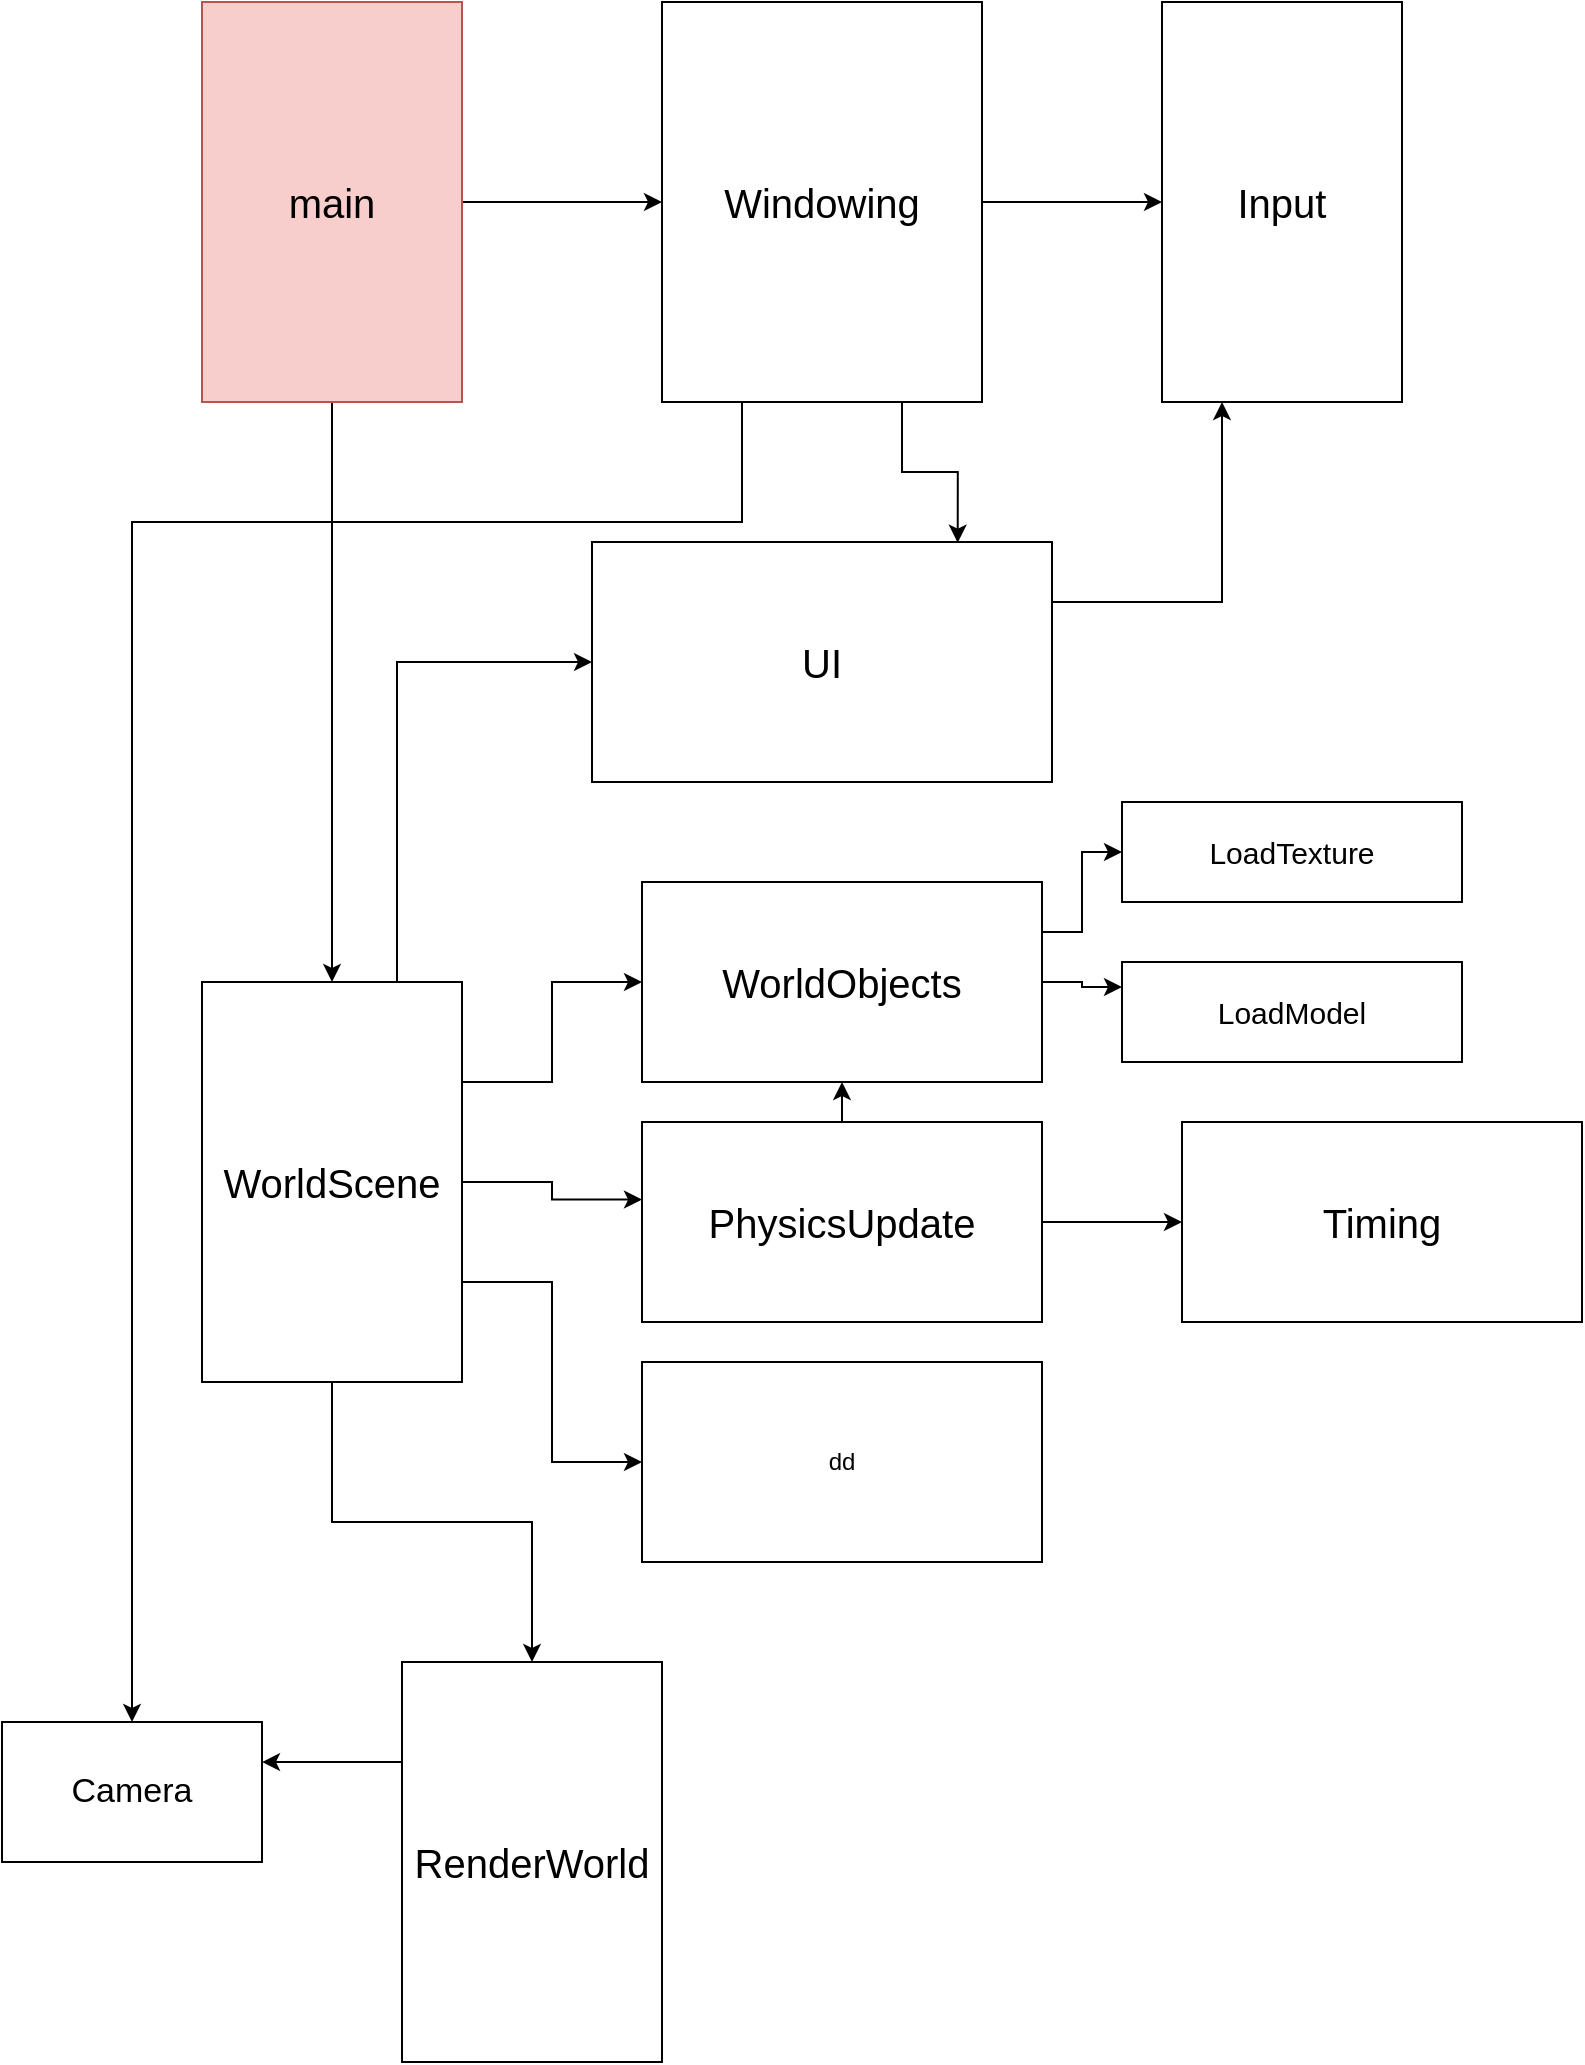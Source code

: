 <mxfile version="24.7.12">
  <diagram name="Page-1" id="JSYTxsd_fYq3KIvitO5T">
    <mxGraphModel dx="1509" dy="837" grid="1" gridSize="10" guides="1" tooltips="1" connect="1" arrows="1" fold="1" page="1" pageScale="1" pageWidth="850" pageHeight="1100" math="0" shadow="0">
      <root>
        <mxCell id="0" />
        <mxCell id="1" parent="0" />
        <mxCell id="kixFezNk9ppXR9yLYURB-8" style="edgeStyle=orthogonalEdgeStyle;rounded=0;orthogonalLoop=1;jettySize=auto;html=1;entryX=0;entryY=0.5;entryDx=0;entryDy=0;" edge="1" parent="1" source="kixFezNk9ppXR9yLYURB-5" target="kixFezNk9ppXR9yLYURB-6">
          <mxGeometry relative="1" as="geometry" />
        </mxCell>
        <mxCell id="kixFezNk9ppXR9yLYURB-11" style="edgeStyle=orthogonalEdgeStyle;rounded=0;orthogonalLoop=1;jettySize=auto;html=1;entryX=0.5;entryY=0;entryDx=0;entryDy=0;" edge="1" parent="1" source="kixFezNk9ppXR9yLYURB-5" target="kixFezNk9ppXR9yLYURB-10">
          <mxGeometry relative="1" as="geometry" />
        </mxCell>
        <mxCell id="kixFezNk9ppXR9yLYURB-5" value="&lt;font style=&quot;font-size: 20px;&quot;&gt;main&lt;/font&gt;" style="rounded=0;whiteSpace=wrap;html=1;fillColor=#f8cecc;strokeColor=#b85450;" vertex="1" parent="1">
          <mxGeometry x="110" y="40" width="130" height="200" as="geometry" />
        </mxCell>
        <mxCell id="kixFezNk9ppXR9yLYURB-9" style="edgeStyle=orthogonalEdgeStyle;rounded=0;orthogonalLoop=1;jettySize=auto;html=1;entryX=0;entryY=0.5;entryDx=0;entryDy=0;" edge="1" parent="1" source="kixFezNk9ppXR9yLYURB-6" target="kixFezNk9ppXR9yLYURB-7">
          <mxGeometry relative="1" as="geometry" />
        </mxCell>
        <mxCell id="kixFezNk9ppXR9yLYURB-46" style="edgeStyle=orthogonalEdgeStyle;rounded=0;orthogonalLoop=1;jettySize=auto;html=1;exitX=0.25;exitY=1;exitDx=0;exitDy=0;entryX=0.5;entryY=0;entryDx=0;entryDy=0;" edge="1" parent="1" source="kixFezNk9ppXR9yLYURB-6" target="kixFezNk9ppXR9yLYURB-41">
          <mxGeometry relative="1" as="geometry">
            <Array as="points">
              <mxPoint x="380" y="300" />
              <mxPoint x="75" y="300" />
            </Array>
          </mxGeometry>
        </mxCell>
        <mxCell id="kixFezNk9ppXR9yLYURB-6" value="&lt;font style=&quot;font-size: 20px;&quot;&gt;Windowing&lt;/font&gt;" style="rounded=0;whiteSpace=wrap;html=1;" vertex="1" parent="1">
          <mxGeometry x="340" y="40" width="160" height="200" as="geometry" />
        </mxCell>
        <mxCell id="kixFezNk9ppXR9yLYURB-7" value="&lt;font style=&quot;font-size: 20px;&quot;&gt;Input&lt;/font&gt;" style="rounded=0;whiteSpace=wrap;html=1;" vertex="1" parent="1">
          <mxGeometry x="590" y="40" width="120" height="200" as="geometry" />
        </mxCell>
        <mxCell id="kixFezNk9ppXR9yLYURB-13" style="edgeStyle=orthogonalEdgeStyle;rounded=0;orthogonalLoop=1;jettySize=auto;html=1;entryX=0.5;entryY=0;entryDx=0;entryDy=0;" edge="1" parent="1" source="kixFezNk9ppXR9yLYURB-10" target="kixFezNk9ppXR9yLYURB-12">
          <mxGeometry relative="1" as="geometry" />
        </mxCell>
        <mxCell id="kixFezNk9ppXR9yLYURB-21" style="edgeStyle=orthogonalEdgeStyle;rounded=0;orthogonalLoop=1;jettySize=auto;html=1;exitX=1;exitY=0.25;exitDx=0;exitDy=0;entryX=0;entryY=0.5;entryDx=0;entryDy=0;" edge="1" parent="1" source="kixFezNk9ppXR9yLYURB-10" target="kixFezNk9ppXR9yLYURB-14">
          <mxGeometry relative="1" as="geometry" />
        </mxCell>
        <mxCell id="kixFezNk9ppXR9yLYURB-24" style="edgeStyle=orthogonalEdgeStyle;rounded=0;orthogonalLoop=1;jettySize=auto;html=1;exitX=0.75;exitY=0;exitDx=0;exitDy=0;entryX=0;entryY=0.5;entryDx=0;entryDy=0;" edge="1" parent="1" source="kixFezNk9ppXR9yLYURB-10" target="kixFezNk9ppXR9yLYURB-22">
          <mxGeometry relative="1" as="geometry" />
        </mxCell>
        <mxCell id="kixFezNk9ppXR9yLYURB-28" style="edgeStyle=orthogonalEdgeStyle;rounded=0;orthogonalLoop=1;jettySize=auto;html=1;exitX=1;exitY=0.75;exitDx=0;exitDy=0;entryX=0;entryY=0.5;entryDx=0;entryDy=0;" edge="1" parent="1" source="kixFezNk9ppXR9yLYURB-10" target="kixFezNk9ppXR9yLYURB-18">
          <mxGeometry relative="1" as="geometry" />
        </mxCell>
        <mxCell id="kixFezNk9ppXR9yLYURB-10" value="&lt;div&gt;&lt;font style=&quot;font-size: 20px;&quot;&gt;WorldScene&lt;/font&gt;&lt;/div&gt;" style="rounded=0;whiteSpace=wrap;html=1;" vertex="1" parent="1">
          <mxGeometry x="110" y="530" width="130" height="200" as="geometry" />
        </mxCell>
        <mxCell id="kixFezNk9ppXR9yLYURB-12" value="&lt;font style=&quot;font-size: 20px;&quot;&gt;RenderWorld&lt;/font&gt;" style="rounded=0;whiteSpace=wrap;html=1;" vertex="1" parent="1">
          <mxGeometry x="210" y="870" width="130" height="200" as="geometry" />
        </mxCell>
        <mxCell id="kixFezNk9ppXR9yLYURB-35" style="edgeStyle=orthogonalEdgeStyle;rounded=0;orthogonalLoop=1;jettySize=auto;html=1;exitX=1;exitY=0.25;exitDx=0;exitDy=0;entryX=0;entryY=0.5;entryDx=0;entryDy=0;" edge="1" parent="1" source="kixFezNk9ppXR9yLYURB-14" target="kixFezNk9ppXR9yLYURB-33">
          <mxGeometry relative="1" as="geometry" />
        </mxCell>
        <mxCell id="kixFezNk9ppXR9yLYURB-37" style="edgeStyle=orthogonalEdgeStyle;rounded=0;orthogonalLoop=1;jettySize=auto;html=1;exitX=1;exitY=0.5;exitDx=0;exitDy=0;entryX=0;entryY=0.25;entryDx=0;entryDy=0;" edge="1" parent="1" source="kixFezNk9ppXR9yLYURB-14" target="kixFezNk9ppXR9yLYURB-34">
          <mxGeometry relative="1" as="geometry" />
        </mxCell>
        <mxCell id="kixFezNk9ppXR9yLYURB-14" value="&lt;div&gt;&lt;font style=&quot;font-size: 20px;&quot;&gt;WorldObjects&lt;/font&gt;&lt;/div&gt;" style="rounded=0;whiteSpace=wrap;html=1;" vertex="1" parent="1">
          <mxGeometry x="330" y="480" width="200" height="100" as="geometry" />
        </mxCell>
        <mxCell id="kixFezNk9ppXR9yLYURB-30" style="edgeStyle=orthogonalEdgeStyle;rounded=0;orthogonalLoop=1;jettySize=auto;html=1;exitX=1;exitY=0.5;exitDx=0;exitDy=0;entryX=0;entryY=0.5;entryDx=0;entryDy=0;" edge="1" parent="1" source="kixFezNk9ppXR9yLYURB-17" target="kixFezNk9ppXR9yLYURB-29">
          <mxGeometry relative="1" as="geometry" />
        </mxCell>
        <mxCell id="kixFezNk9ppXR9yLYURB-38" style="edgeStyle=orthogonalEdgeStyle;rounded=0;orthogonalLoop=1;jettySize=auto;html=1;exitX=0.5;exitY=0;exitDx=0;exitDy=0;entryX=0.5;entryY=1;entryDx=0;entryDy=0;" edge="1" parent="1" source="kixFezNk9ppXR9yLYURB-17" target="kixFezNk9ppXR9yLYURB-14">
          <mxGeometry relative="1" as="geometry" />
        </mxCell>
        <mxCell id="kixFezNk9ppXR9yLYURB-17" value="&lt;font style=&quot;font-size: 20px;&quot;&gt;PhysicsUpdate&lt;/font&gt;" style="rounded=0;whiteSpace=wrap;html=1;" vertex="1" parent="1">
          <mxGeometry x="330" y="600" width="200" height="100" as="geometry" />
        </mxCell>
        <mxCell id="kixFezNk9ppXR9yLYURB-18" value="dd" style="rounded=0;whiteSpace=wrap;html=1;" vertex="1" parent="1">
          <mxGeometry x="330" y="720" width="200" height="100" as="geometry" />
        </mxCell>
        <mxCell id="kixFezNk9ppXR9yLYURB-23" style="edgeStyle=orthogonalEdgeStyle;rounded=0;orthogonalLoop=1;jettySize=auto;html=1;exitX=1;exitY=0.25;exitDx=0;exitDy=0;entryX=0.25;entryY=1;entryDx=0;entryDy=0;" edge="1" parent="1" source="kixFezNk9ppXR9yLYURB-22" target="kixFezNk9ppXR9yLYURB-7">
          <mxGeometry relative="1" as="geometry" />
        </mxCell>
        <mxCell id="kixFezNk9ppXR9yLYURB-22" value="&lt;font style=&quot;font-size: 20px;&quot;&gt;UI&lt;/font&gt;" style="rounded=0;whiteSpace=wrap;html=1;" vertex="1" parent="1">
          <mxGeometry x="305" y="310" width="230" height="120" as="geometry" />
        </mxCell>
        <mxCell id="kixFezNk9ppXR9yLYURB-27" style="edgeStyle=orthogonalEdgeStyle;rounded=0;orthogonalLoop=1;jettySize=auto;html=1;exitX=1;exitY=0.5;exitDx=0;exitDy=0;entryX=0;entryY=0.388;entryDx=0;entryDy=0;entryPerimeter=0;" edge="1" parent="1" source="kixFezNk9ppXR9yLYURB-10" target="kixFezNk9ppXR9yLYURB-17">
          <mxGeometry relative="1" as="geometry" />
        </mxCell>
        <mxCell id="kixFezNk9ppXR9yLYURB-29" value="&lt;font style=&quot;font-size: 20px;&quot;&gt;Timing&lt;/font&gt;" style="rounded=0;whiteSpace=wrap;html=1;" vertex="1" parent="1">
          <mxGeometry x="600" y="600" width="200" height="100" as="geometry" />
        </mxCell>
        <mxCell id="kixFezNk9ppXR9yLYURB-32" style="edgeStyle=orthogonalEdgeStyle;rounded=0;orthogonalLoop=1;jettySize=auto;html=1;exitX=0.75;exitY=1;exitDx=0;exitDy=0;entryX=0.795;entryY=0.003;entryDx=0;entryDy=0;entryPerimeter=0;" edge="1" parent="1" source="kixFezNk9ppXR9yLYURB-6" target="kixFezNk9ppXR9yLYURB-22">
          <mxGeometry relative="1" as="geometry" />
        </mxCell>
        <mxCell id="kixFezNk9ppXR9yLYURB-33" value="&lt;font style=&quot;font-size: 15px;&quot;&gt;LoadTexture&lt;/font&gt;" style="rounded=0;whiteSpace=wrap;html=1;" vertex="1" parent="1">
          <mxGeometry x="570" y="440" width="170" height="50" as="geometry" />
        </mxCell>
        <mxCell id="kixFezNk9ppXR9yLYURB-34" value="&lt;div style=&quot;font-size: 19px;&quot;&gt;&lt;font style=&quot;font-size: 15px;&quot;&gt;LoadModel&lt;/font&gt;&lt;/div&gt;" style="rounded=0;whiteSpace=wrap;html=1;" vertex="1" parent="1">
          <mxGeometry x="570" y="520" width="170" height="50" as="geometry" />
        </mxCell>
        <mxCell id="kixFezNk9ppXR9yLYURB-41" value="&lt;div&gt;&lt;font style=&quot;font-size: 17px;&quot;&gt;Camera&lt;/font&gt;&lt;/div&gt;" style="rounded=0;whiteSpace=wrap;html=1;" vertex="1" parent="1">
          <mxGeometry x="10" y="900" width="130" height="70" as="geometry" />
        </mxCell>
        <mxCell id="kixFezNk9ppXR9yLYURB-43" style="edgeStyle=orthogonalEdgeStyle;rounded=0;orthogonalLoop=1;jettySize=auto;html=1;exitX=0;exitY=0.25;exitDx=0;exitDy=0;entryX=1;entryY=0.286;entryDx=0;entryDy=0;entryPerimeter=0;" edge="1" parent="1" source="kixFezNk9ppXR9yLYURB-12" target="kixFezNk9ppXR9yLYURB-41">
          <mxGeometry relative="1" as="geometry" />
        </mxCell>
      </root>
    </mxGraphModel>
  </diagram>
</mxfile>
